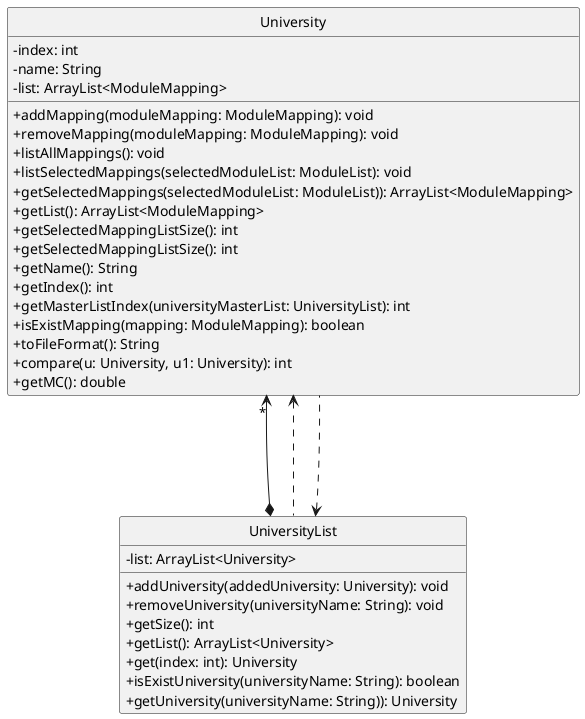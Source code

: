 @startuml
hide circle
skinparam classAttributeIconSize 0
skinparam groupInheritance 2

University "*" <---* UniversityList
University <... UniversityList
UniversityList <... University

class University {
    - index: int
    - name: String
    - list: ArrayList<ModuleMapping>

    + addMapping(moduleMapping: ModuleMapping): void
    + removeMapping(moduleMapping: ModuleMapping): void
    + listAllMappings(): void
    + listSelectedMappings(selectedModuleList: ModuleList): void
    + getSelectedMappings(selectedModuleList: ModuleList)): ArrayList<ModuleMapping>
    + getList(): ArrayList<ModuleMapping>
    + getSelectedMappingListSize(): int
    + getSelectedMappingListSize(): int
    + getName(): String
    + getIndex(): int
    + getMasterListIndex(universityMasterList: UniversityList): int
    + isExistMapping(mapping: ModuleMapping): boolean
    + toFileFormat(): String
    + compare(u: University, u1: University): int
    + getMC(): double
}

Class UniversityList {
    - list: ArrayList<University>

    + addUniversity(addedUniversity: University): void
    + removeUniversity(universityName: String): void
    + getSize(): int
    + getList(): ArrayList<University>
    + get(index: int): University
    + isExistUniversity(universityName: String): boolean
    + getUniversity(universityName: String)): University
}

@enduml